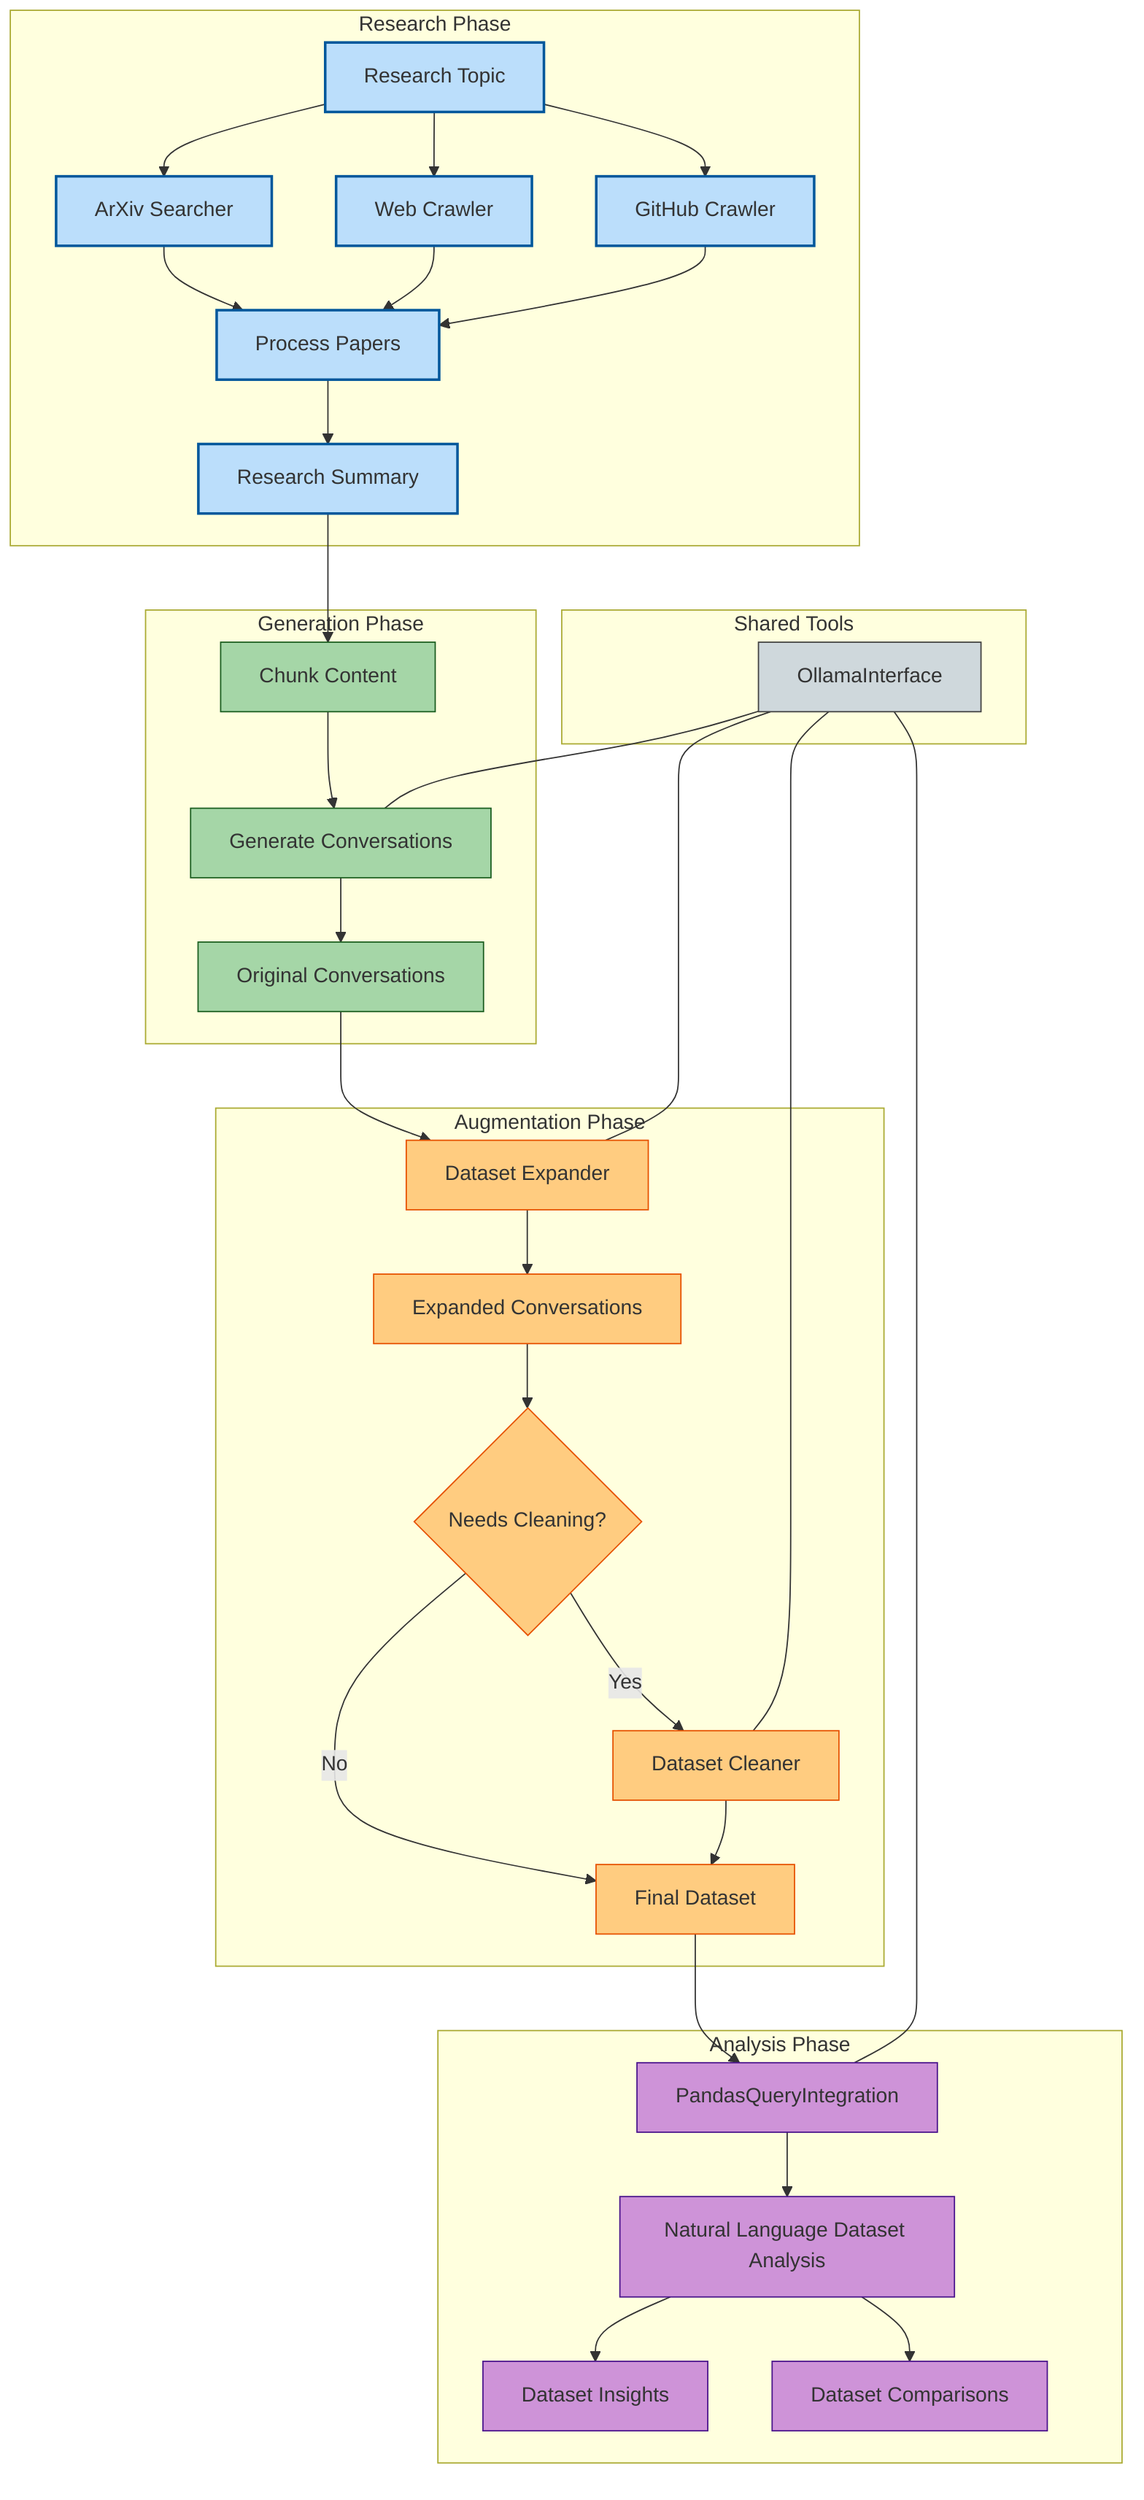 flowchart TD
    subgraph Research["Research Phase"]
        A[Research Topic] --> B[ArXiv Searcher]
        A --> C[Web Crawler]
        A --> D[GitHub Crawler]
        B --> E[Process Papers]
        C --> E
        D --> E
        E --> F[Research Summary]
    end
    
    subgraph Generation["Generation Phase"]
        F --> G[Chunk Content]
        G --> H[Generate Conversations]
        H --> I[Original Conversations]
    end
    
    subgraph Augmentation["Augmentation Phase"]
        I --> J[Dataset Expander]
        J --> K[Expanded Conversations]
        K --> L{Needs Cleaning?}
        L -- Yes --> M[Dataset Cleaner]
        L -- No --> N[Final Dataset]
        M --> N
    end
    
    subgraph Analysis["Analysis Phase"]
        N --> O[PandasQueryIntegration]
        O --> P[Natural Language Dataset Analysis]
        P --> Q[Dataset Insights]
        P --> R[Dataset Comparisons]
    end
    
    subgraph Tools["Shared Tools"]
        S[OllamaInterface] --- H
        S --- J
        S --- M
        S --- O
    end
    
    classDef research fill:#bbdefb,stroke:#01579b,stroke-width:2px
    classDef generation fill:#a5d6a7,stroke:#1b5e20
    classDef augmentation fill:#ffcc80,stroke:#e65100
    classDef analysis fill:#ce93d8,stroke:#4a148c
    classDef tools fill:#cfd8dc,stroke:#424242

    class A,B,C,D,E,F research
    class G,H,I generation
    class J,K,L,M,N augmentation
    class O,P,Q,R analysis
    class S tools